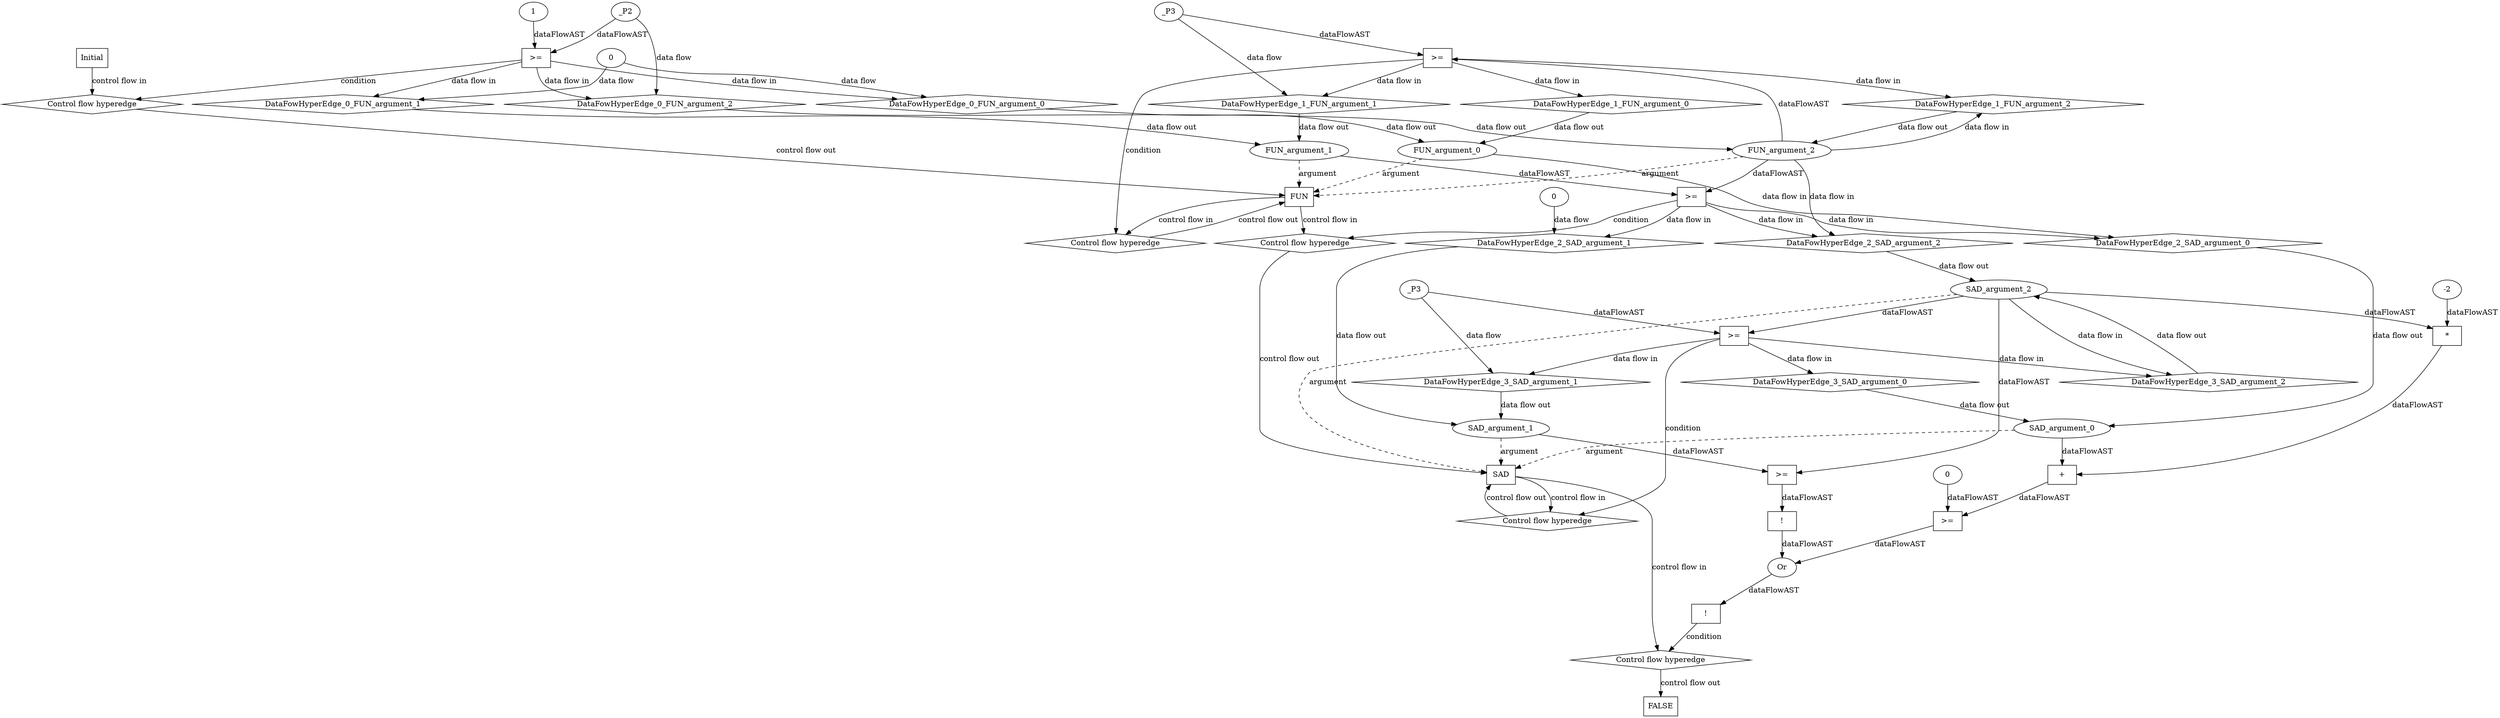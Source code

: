 digraph dag {
"FUN" [label="FUN" nodeName="FUN" class=cfn  shape="rect"];
"SAD" [label="SAD" nodeName="SAD" class=cfn  shape="rect"];
FALSE [label="FALSE" nodeName=FALSE class=cfn  shape="rect"];
Initial [label="Initial" nodeName=Initial class=cfn  shape="rect"];
ControlFowHyperEdge_0 [label="Control flow hyperedge" nodeName=ControlFowHyperEdge_0 class=controlFlowHyperEdge shape="diamond"];
"Initial" -> ControlFowHyperEdge_0 [label="control flow in"]
ControlFowHyperEdge_0 -> "FUN" [label="control flow out"]
ControlFowHyperEdge_1 [label="Control flow hyperedge" nodeName=ControlFowHyperEdge_1 class=controlFlowHyperEdge shape="diamond"];
"FUN" -> ControlFowHyperEdge_1 [label="control flow in"]
ControlFowHyperEdge_1 -> "FUN" [label="control flow out"]
ControlFowHyperEdge_2 [label="Control flow hyperedge" nodeName=ControlFowHyperEdge_2 class=controlFlowHyperEdge shape="diamond"];
"FUN" -> ControlFowHyperEdge_2 [label="control flow in"]
ControlFowHyperEdge_2 -> "SAD" [label="control flow out"]
ControlFowHyperEdge_3 [label="Control flow hyperedge" nodeName=ControlFowHyperEdge_3 class=controlFlowHyperEdge shape="diamond"];
"SAD" -> ControlFowHyperEdge_3 [label="control flow in"]
ControlFowHyperEdge_3 -> "SAD" [label="control flow out"]
ControlFowHyperEdge_4 [label="Control flow hyperedge" nodeName=ControlFowHyperEdge_4 class=controlFlowHyperEdge shape="diamond"];
"SAD" -> ControlFowHyperEdge_4 [label="control flow in"]
ControlFowHyperEdge_4 -> "FALSE" [label="control flow out"]
"FUN_argument_0" [label="FUN_argument_0" nodeName=argument0 class=argument  head="FUN" shape="oval"];
"FUN_argument_0" -> "FUN"[label="argument" style="dashed"]
"FUN_argument_1" [label="FUN_argument_1" nodeName=argument1 class=argument  head="FUN" shape="oval"];
"FUN_argument_1" -> "FUN"[label="argument" style="dashed"]
"FUN_argument_2" [label="FUN_argument_2" nodeName=argument2 class=argument  head="FUN" shape="oval"];
"FUN_argument_2" -> "FUN"[label="argument" style="dashed"]
"SAD_argument_0" [label="SAD_argument_0" nodeName=argument0 class=argument  head="SAD" shape="oval"];
"SAD_argument_0" -> "SAD"[label="argument" style="dashed"]
"SAD_argument_1" [label="SAD_argument_1" nodeName=argument1 class=argument  head="SAD" shape="oval"];
"SAD_argument_1" -> "SAD"[label="argument" style="dashed"]
"SAD_argument_2" [label="SAD_argument_2" nodeName=argument2 class=argument  head="SAD" shape="oval"];
"SAD_argument_2" -> "SAD"[label="argument" style="dashed"]

"xxxFUN___Initial_0xxxguard_0_node_0" [label=">=" nodeName="xxxFUN___Initial_0xxxguard_0_node_0" class=Operator  shape="rect"];
"xxxFUN___Initial_0xxxguard_0_node_2" [label="1" nodeName="xxxFUN___Initial_0xxxguard_0_node_2" class=Literal ];
"xxxFUN___Initial_0xxxdataFlow2_node_0" -> "xxxFUN___Initial_0xxxguard_0_node_0"[label="dataFlowAST"]
"xxxFUN___Initial_0xxxguard_0_node_2" -> "xxxFUN___Initial_0xxxguard_0_node_0"[label="dataFlowAST"]

"xxxFUN___Initial_0xxxguard_0_node_0" -> "ControlFowHyperEdge_0" [label="condition"];
"xxxFUN___Initial_0xxxdataFlow_0_node_0" [label="0" nodeName="xxxFUN___Initial_0xxxdataFlow_0_node_0" class=Literal ];

"xxxFUN___Initial_0xxxdataFlow_0_node_0" -> "DataFowHyperEdge_0_FUN_argument_0" [label="data flow"];

"xxxFUN___Initial_0xxxdataFlow_0_node_0" -> "DataFowHyperEdge_0_FUN_argument_1" [label="data flow"];
"xxxFUN___Initial_0xxxdataFlow2_node_0" [label="_P2" nodeName="xxxFUN___Initial_0xxxdataFlow2_node_0" class=Constant ];

"xxxFUN___Initial_0xxxdataFlow2_node_0" -> "DataFowHyperEdge_0_FUN_argument_2" [label="data flow"];
"xxxFUN___FUN_1xxxguard_0_node_0" [label=">=" nodeName="xxxFUN___FUN_1xxxguard_0_node_0" class=Operator  shape="rect"];
"FUN_argument_2" -> "xxxFUN___FUN_1xxxguard_0_node_0"[label="dataFlowAST"]
"xxxFUN___FUN_1xxxdataFlow_0_node_0" -> "xxxFUN___FUN_1xxxguard_0_node_0"[label="dataFlowAST"]

"xxxFUN___FUN_1xxxguard_0_node_0" -> "ControlFowHyperEdge_1" [label="condition"];
"xxxFUN___FUN_1xxxdataFlow_0_node_0" [label="_P3" nodeName="xxxFUN___FUN_1xxxdataFlow_0_node_0" class=Constant ];

"xxxFUN___FUN_1xxxdataFlow_0_node_0" -> "DataFowHyperEdge_1_FUN_argument_1" [label="data flow"];
"xxxSAD___FUN_2xxxguard_0_node_0" [label=">=" nodeName="xxxSAD___FUN_2xxxguard_0_node_0" class=Operator  shape="rect"];
"FUN_argument_1" -> "xxxSAD___FUN_2xxxguard_0_node_0"[label="dataFlowAST"]
"FUN_argument_2" -> "xxxSAD___FUN_2xxxguard_0_node_0"[label="dataFlowAST"]

"xxxSAD___FUN_2xxxguard_0_node_0" -> "ControlFowHyperEdge_2" [label="condition"];
"xxxSAD___FUN_2xxxdataFlow_0_node_0" [label="0" nodeName="xxxSAD___FUN_2xxxdataFlow_0_node_0" class=Literal ];

"xxxSAD___FUN_2xxxdataFlow_0_node_0" -> "DataFowHyperEdge_2_SAD_argument_1" [label="data flow"];
"xxxSAD___SAD_3xxxguard_0_node_0" [label=">=" nodeName="xxxSAD___SAD_3xxxguard_0_node_0" class=Operator  shape="rect"];
"SAD_argument_2" -> "xxxSAD___SAD_3xxxguard_0_node_0"[label="dataFlowAST"]
"xxxSAD___SAD_3xxxdataFlow_0_node_0" -> "xxxSAD___SAD_3xxxguard_0_node_0"[label="dataFlowAST"]

"xxxSAD___SAD_3xxxguard_0_node_0" -> "ControlFowHyperEdge_3" [label="condition"];
"xxxSAD___SAD_3xxxdataFlow_0_node_0" [label="_P3" nodeName="xxxSAD___SAD_3xxxdataFlow_0_node_0" class=Constant ];

"xxxSAD___SAD_3xxxdataFlow_0_node_0" -> "DataFowHyperEdge_3_SAD_argument_1" [label="data flow"];
"xxxFALSE___SAD_4xxxguard_0_node_0" [label="!" nodeName="xxxFALSE___SAD_4xxxguard_0_node_0" class=Operator shape="rect"];
"xxxFALSE___SAD_4xxxguard_0_node_1" [label="Or" nodeName="xxxFALSE___SAD_4xxxguard_0_node_1" class=Operator ];
"xxxFALSE___SAD_4xxxguard_0_node_2" [label=">=" nodeName="xxxFALSE___SAD_4xxxguard_0_node_2" class=Operator  shape="rect"];
"xxxFALSE___SAD_4xxxguard_0_node_3" [label="+" nodeName="xxxFALSE___SAD_4xxxguard_0_node_3" class= Operator shape="rect"];
"xxxFALSE___SAD_4xxxguard_0_node_5" [label="*" nodeName="xxxFALSE___SAD_4xxxguard_0_node_5" class=Operator  shape="rect"];
"xxxFALSE___SAD_4xxxguard_0_node_6" [label="-2" nodeName="xxxFALSE___SAD_4xxxguard_0_node_6" class=Coeff ];
"xxxFALSE___SAD_4xxxguard_0_node_8" [label="0" nodeName="xxxFALSE___SAD_4xxxguard_0_node_8" class=Literal ];
"xxxFALSE___SAD_4xxxguard_0_node_9" [label="!" nodeName="xxxFALSE___SAD_4xxxguard_0_node_9" class=Operator shape="rect"];
"xxxFALSE___SAD_4xxxguard_0_node_10" [label=">=" nodeName="xxxFALSE___SAD_4xxxguard_0_node_10" class=Operator  shape="rect"];
"xxxFALSE___SAD_4xxxguard_0_node_1" -> "xxxFALSE___SAD_4xxxguard_0_node_0"[label="dataFlowAST"]
"xxxFALSE___SAD_4xxxguard_0_node_2" -> "xxxFALSE___SAD_4xxxguard_0_node_1"[label="dataFlowAST"]
"xxxFALSE___SAD_4xxxguard_0_node_9" -> "xxxFALSE___SAD_4xxxguard_0_node_1"[label="dataFlowAST"]
"xxxFALSE___SAD_4xxxguard_0_node_3" -> "xxxFALSE___SAD_4xxxguard_0_node_2"[label="dataFlowAST"]
"xxxFALSE___SAD_4xxxguard_0_node_8" -> "xxxFALSE___SAD_4xxxguard_0_node_2"[label="dataFlowAST"]
"SAD_argument_0" -> "xxxFALSE___SAD_4xxxguard_0_node_3"[label="dataFlowAST"]
"xxxFALSE___SAD_4xxxguard_0_node_5" -> "xxxFALSE___SAD_4xxxguard_0_node_3"[label="dataFlowAST"]
"SAD_argument_2" -> "xxxFALSE___SAD_4xxxguard_0_node_5"[label="dataFlowAST"]
"xxxFALSE___SAD_4xxxguard_0_node_6" -> "xxxFALSE___SAD_4xxxguard_0_node_5"[label="dataFlowAST"]
"xxxFALSE___SAD_4xxxguard_0_node_10" -> "xxxFALSE___SAD_4xxxguard_0_node_9"[label="dataFlowAST"]
"SAD_argument_1" -> "xxxFALSE___SAD_4xxxguard_0_node_10"[label="dataFlowAST"]
"SAD_argument_2" -> "xxxFALSE___SAD_4xxxguard_0_node_10"[label="dataFlowAST"]

"xxxFALSE___SAD_4xxxguard_0_node_0" -> "ControlFowHyperEdge_4" [label="condition"];
"DataFowHyperEdge_0_FUN_argument_0" [label="DataFowHyperEdge_0_FUN_argument_0" nodeName="DataFowHyperEdge_0_FUN_argument_0" class=DataFlowHyperedge shape="diamond"];
"DataFowHyperEdge_0_FUN_argument_0" -> "FUN_argument_0"[label="data flow out"]
"xxxFUN___Initial_0xxxguard_0_node_0" -> "DataFowHyperEdge_0_FUN_argument_0"[label="data flow in"]
"DataFowHyperEdge_0_FUN_argument_1" [label="DataFowHyperEdge_0_FUN_argument_1" nodeName="DataFowHyperEdge_0_FUN_argument_1" class=DataFlowHyperedge shape="diamond"];
"DataFowHyperEdge_0_FUN_argument_1" -> "FUN_argument_1"[label="data flow out"]
"xxxFUN___Initial_0xxxguard_0_node_0" -> "DataFowHyperEdge_0_FUN_argument_1"[label="data flow in"]
"DataFowHyperEdge_0_FUN_argument_2" [label="DataFowHyperEdge_0_FUN_argument_2" nodeName="DataFowHyperEdge_0_FUN_argument_2" class=DataFlowHyperedge shape="diamond"];
"DataFowHyperEdge_0_FUN_argument_2" -> "FUN_argument_2"[label="data flow out"]
"xxxFUN___Initial_0xxxguard_0_node_0" -> "DataFowHyperEdge_0_FUN_argument_2"[label="data flow in"]
"DataFowHyperEdge_1_FUN_argument_0" [label="DataFowHyperEdge_1_FUN_argument_0" nodeName="DataFowHyperEdge_1_FUN_argument_0" class=DataFlowHyperedge shape="diamond"];
"DataFowHyperEdge_1_FUN_argument_0" -> "FUN_argument_0"[label="data flow out"]
"xxxFUN___FUN_1xxxguard_0_node_0" -> "DataFowHyperEdge_1_FUN_argument_0"[label="data flow in"]
"DataFowHyperEdge_1_FUN_argument_1" [label="DataFowHyperEdge_1_FUN_argument_1" nodeName="DataFowHyperEdge_1_FUN_argument_1" class=DataFlowHyperedge shape="diamond"];
"DataFowHyperEdge_1_FUN_argument_1" -> "FUN_argument_1"[label="data flow out"]
"xxxFUN___FUN_1xxxguard_0_node_0" -> "DataFowHyperEdge_1_FUN_argument_1"[label="data flow in"]
"DataFowHyperEdge_1_FUN_argument_2" [label="DataFowHyperEdge_1_FUN_argument_2" nodeName="DataFowHyperEdge_1_FUN_argument_2" class=DataFlowHyperedge shape="diamond"];
"DataFowHyperEdge_1_FUN_argument_2" -> "FUN_argument_2"[label="data flow out"]
"xxxFUN___FUN_1xxxguard_0_node_0" -> "DataFowHyperEdge_1_FUN_argument_2"[label="data flow in"]
"DataFowHyperEdge_2_SAD_argument_0" [label="DataFowHyperEdge_2_SAD_argument_0" nodeName="DataFowHyperEdge_2_SAD_argument_0" class=DataFlowHyperedge shape="diamond"];
"DataFowHyperEdge_2_SAD_argument_0" -> "SAD_argument_0"[label="data flow out"]
"xxxSAD___FUN_2xxxguard_0_node_0" -> "DataFowHyperEdge_2_SAD_argument_0"[label="data flow in"]
"DataFowHyperEdge_2_SAD_argument_1" [label="DataFowHyperEdge_2_SAD_argument_1" nodeName="DataFowHyperEdge_2_SAD_argument_1" class=DataFlowHyperedge shape="diamond"];
"DataFowHyperEdge_2_SAD_argument_1" -> "SAD_argument_1"[label="data flow out"]
"xxxSAD___FUN_2xxxguard_0_node_0" -> "DataFowHyperEdge_2_SAD_argument_1"[label="data flow in"]
"DataFowHyperEdge_2_SAD_argument_2" [label="DataFowHyperEdge_2_SAD_argument_2" nodeName="DataFowHyperEdge_2_SAD_argument_2" class=DataFlowHyperedge shape="diamond"];
"DataFowHyperEdge_2_SAD_argument_2" -> "SAD_argument_2"[label="data flow out"]
"xxxSAD___FUN_2xxxguard_0_node_0" -> "DataFowHyperEdge_2_SAD_argument_2"[label="data flow in"]
"DataFowHyperEdge_3_SAD_argument_0" [label="DataFowHyperEdge_3_SAD_argument_0" nodeName="DataFowHyperEdge_3_SAD_argument_0" class=DataFlowHyperedge shape="diamond"];
"DataFowHyperEdge_3_SAD_argument_0" -> "SAD_argument_0"[label="data flow out"]
"xxxSAD___SAD_3xxxguard_0_node_0" -> "DataFowHyperEdge_3_SAD_argument_0"[label="data flow in"]
"DataFowHyperEdge_3_SAD_argument_1" [label="DataFowHyperEdge_3_SAD_argument_1" nodeName="DataFowHyperEdge_3_SAD_argument_1" class=DataFlowHyperedge shape="diamond"];
"DataFowHyperEdge_3_SAD_argument_1" -> "SAD_argument_1"[label="data flow out"]
"xxxSAD___SAD_3xxxguard_0_node_0" -> "DataFowHyperEdge_3_SAD_argument_1"[label="data flow in"]
"DataFowHyperEdge_3_SAD_argument_2" [label="DataFowHyperEdge_3_SAD_argument_2" nodeName="DataFowHyperEdge_3_SAD_argument_2" class=DataFlowHyperedge shape="diamond"];
"DataFowHyperEdge_3_SAD_argument_2" -> "SAD_argument_2"[label="data flow out"]
"xxxSAD___SAD_3xxxguard_0_node_0" -> "DataFowHyperEdge_3_SAD_argument_2"[label="data flow in"]
"FUN_argument_2" -> "DataFowHyperEdge_1_FUN_argument_2"[label="data flow in"]
"FUN_argument_0" -> "DataFowHyperEdge_2_SAD_argument_0"[label="data flow in"]
"FUN_argument_2" -> "DataFowHyperEdge_2_SAD_argument_2"[label="data flow in"]
"SAD_argument_2" -> "DataFowHyperEdge_3_SAD_argument_2"[label="data flow in"]




}
